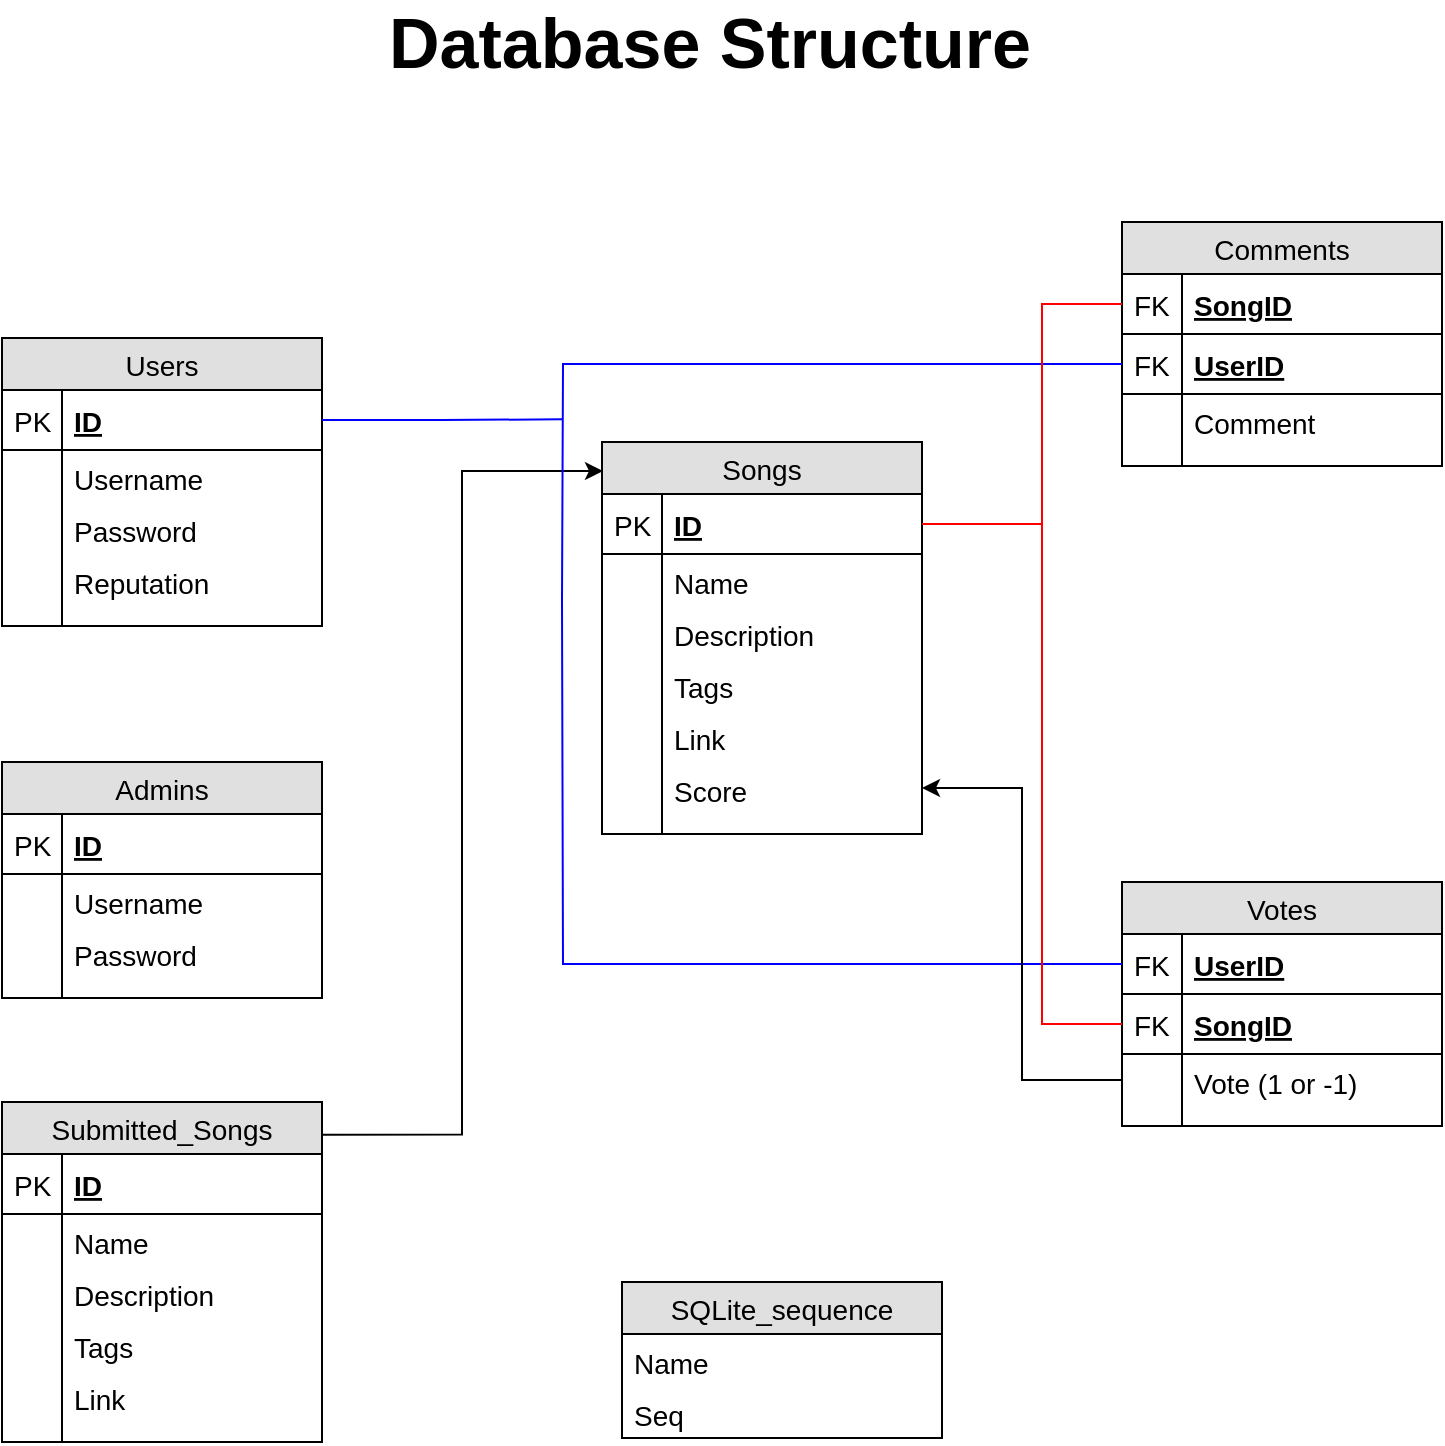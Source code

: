 <mxfile version="12.5.1"><diagram id="4NtAxisOvVSlsgBGPpUa" name="Page-1"><mxGraphModel dx="2506" dy="929" grid="1" gridSize="10" guides="1" tooltips="1" connect="1" arrows="1" fold="1" page="1" pageScale="1" pageWidth="850" pageHeight="1100" math="0" shadow="0"><root><mxCell id="0"/><mxCell id="1" parent="0"/><mxCell id="XDx_0HPzBsMHxuFSKQAO-1" value="&lt;font size=&quot;1&quot;&gt;&lt;b style=&quot;font-size: 35px&quot;&gt;Database Structure&lt;/b&gt;&lt;/font&gt;" style="text;html=1;strokeColor=none;fillColor=none;align=center;verticalAlign=middle;whiteSpace=wrap;rounded=0;" vertex="1" parent="1"><mxGeometry x="59.29" y="370" width="330" height="20" as="geometry"/></mxCell><mxCell id="XDx_0HPzBsMHxuFSKQAO-2" value="Admins" style="swimlane;fontStyle=0;childLayout=stackLayout;horizontal=1;startSize=26;fillColor=#e0e0e0;horizontalStack=0;resizeParent=1;resizeParentMax=0;resizeLast=0;collapsible=1;marginBottom=0;swimlaneFillColor=#ffffff;align=center;fontSize=14;strokeWidth=1;" vertex="1" parent="1"><mxGeometry x="-130" y="740" width="160" height="118" as="geometry"/></mxCell><mxCell id="XDx_0HPzBsMHxuFSKQAO-3" value="ID" style="shape=partialRectangle;top=0;left=0;right=0;bottom=1;align=left;verticalAlign=middle;fillColor=none;spacingLeft=34;spacingRight=4;overflow=hidden;rotatable=0;points=[[0,0.5],[1,0.5]];portConstraint=eastwest;dropTarget=0;fontStyle=5;fontSize=14;strokeWidth=1;" vertex="1" parent="XDx_0HPzBsMHxuFSKQAO-2"><mxGeometry y="26" width="160" height="30" as="geometry"/></mxCell><mxCell id="XDx_0HPzBsMHxuFSKQAO-4" value="PK" style="shape=partialRectangle;top=0;left=0;bottom=0;fillColor=none;align=left;verticalAlign=middle;spacingLeft=4;spacingRight=4;overflow=hidden;rotatable=0;points=[];portConstraint=eastwest;part=1;fontSize=14;strokeWidth=1;" vertex="1" connectable="0" parent="XDx_0HPzBsMHxuFSKQAO-3"><mxGeometry width="30" height="30" as="geometry"/></mxCell><mxCell id="XDx_0HPzBsMHxuFSKQAO-5" value="Username" style="shape=partialRectangle;top=0;left=0;right=0;bottom=0;align=left;verticalAlign=top;fillColor=none;spacingLeft=34;spacingRight=4;overflow=hidden;rotatable=0;points=[[0,0.5],[1,0.5]];portConstraint=eastwest;dropTarget=0;fontSize=14;strokeWidth=1;" vertex="1" parent="XDx_0HPzBsMHxuFSKQAO-2"><mxGeometry y="56" width="160" height="26" as="geometry"/></mxCell><mxCell id="XDx_0HPzBsMHxuFSKQAO-6" value="" style="shape=partialRectangle;top=0;left=0;bottom=0;fillColor=none;align=left;verticalAlign=top;spacingLeft=4;spacingRight=4;overflow=hidden;rotatable=0;points=[];portConstraint=eastwest;part=1;fontSize=14;strokeWidth=1;" vertex="1" connectable="0" parent="XDx_0HPzBsMHxuFSKQAO-5"><mxGeometry width="30" height="26" as="geometry"/></mxCell><mxCell id="XDx_0HPzBsMHxuFSKQAO-7" value="Password" style="shape=partialRectangle;top=0;left=0;right=0;bottom=0;align=left;verticalAlign=top;fillColor=none;spacingLeft=34;spacingRight=4;overflow=hidden;rotatable=0;points=[[0,0.5],[1,0.5]];portConstraint=eastwest;dropTarget=0;fontSize=14;strokeWidth=1;" vertex="1" parent="XDx_0HPzBsMHxuFSKQAO-2"><mxGeometry y="82" width="160" height="26" as="geometry"/></mxCell><mxCell id="XDx_0HPzBsMHxuFSKQAO-8" value="" style="shape=partialRectangle;top=0;left=0;bottom=0;fillColor=none;align=left;verticalAlign=top;spacingLeft=4;spacingRight=4;overflow=hidden;rotatable=0;points=[];portConstraint=eastwest;part=1;fontSize=14;strokeWidth=1;" vertex="1" connectable="0" parent="XDx_0HPzBsMHxuFSKQAO-7"><mxGeometry width="30" height="26" as="geometry"/></mxCell><mxCell id="XDx_0HPzBsMHxuFSKQAO-9" value="" style="shape=partialRectangle;top=0;left=0;right=0;bottom=0;align=left;verticalAlign=top;fillColor=none;spacingLeft=34;spacingRight=4;overflow=hidden;rotatable=0;points=[[0,0.5],[1,0.5]];portConstraint=eastwest;dropTarget=0;fontSize=14;strokeWidth=1;" vertex="1" parent="XDx_0HPzBsMHxuFSKQAO-2"><mxGeometry y="108" width="160" height="10" as="geometry"/></mxCell><mxCell id="XDx_0HPzBsMHxuFSKQAO-10" value="" style="shape=partialRectangle;top=0;left=0;bottom=0;fillColor=none;align=left;verticalAlign=top;spacingLeft=4;spacingRight=4;overflow=hidden;rotatable=0;points=[];portConstraint=eastwest;part=1;fontSize=14;strokeWidth=1;" vertex="1" connectable="0" parent="XDx_0HPzBsMHxuFSKQAO-9"><mxGeometry width="30" height="10" as="geometry"/></mxCell><mxCell id="XDx_0HPzBsMHxuFSKQAO-11" value="Users" style="swimlane;fontStyle=0;childLayout=stackLayout;horizontal=1;startSize=26;fillColor=#e0e0e0;horizontalStack=0;resizeParent=1;resizeParentMax=0;resizeLast=0;collapsible=1;marginBottom=0;swimlaneFillColor=#ffffff;align=center;fontSize=14;strokeWidth=1;" vertex="1" parent="1"><mxGeometry x="-130" y="528" width="160" height="144" as="geometry"/></mxCell><mxCell id="XDx_0HPzBsMHxuFSKQAO-12" value="ID" style="shape=partialRectangle;top=0;left=0;right=0;bottom=1;align=left;verticalAlign=middle;fillColor=none;spacingLeft=34;spacingRight=4;overflow=hidden;rotatable=0;points=[[0,0.5],[1,0.5]];portConstraint=eastwest;dropTarget=0;fontStyle=5;fontSize=14;strokeWidth=1;" vertex="1" parent="XDx_0HPzBsMHxuFSKQAO-11"><mxGeometry y="26" width="160" height="30" as="geometry"/></mxCell><mxCell id="XDx_0HPzBsMHxuFSKQAO-13" value="PK" style="shape=partialRectangle;top=0;left=0;bottom=0;fillColor=none;align=left;verticalAlign=middle;spacingLeft=4;spacingRight=4;overflow=hidden;rotatable=0;points=[];portConstraint=eastwest;part=1;fontSize=14;strokeWidth=1;" vertex="1" connectable="0" parent="XDx_0HPzBsMHxuFSKQAO-12"><mxGeometry width="30" height="30" as="geometry"/></mxCell><mxCell id="XDx_0HPzBsMHxuFSKQAO-14" value="Username" style="shape=partialRectangle;top=0;left=0;right=0;bottom=0;align=left;verticalAlign=top;fillColor=none;spacingLeft=34;spacingRight=4;overflow=hidden;rotatable=0;points=[[0,0.5],[1,0.5]];portConstraint=eastwest;dropTarget=0;fontSize=14;strokeWidth=1;" vertex="1" parent="XDx_0HPzBsMHxuFSKQAO-11"><mxGeometry y="56" width="160" height="26" as="geometry"/></mxCell><mxCell id="XDx_0HPzBsMHxuFSKQAO-15" value="" style="shape=partialRectangle;top=0;left=0;bottom=0;fillColor=none;align=left;verticalAlign=top;spacingLeft=4;spacingRight=4;overflow=hidden;rotatable=0;points=[];portConstraint=eastwest;part=1;fontSize=14;strokeWidth=1;" vertex="1" connectable="0" parent="XDx_0HPzBsMHxuFSKQAO-14"><mxGeometry width="30" height="26" as="geometry"/></mxCell><mxCell id="XDx_0HPzBsMHxuFSKQAO-16" value="Password" style="shape=partialRectangle;top=0;left=0;right=0;bottom=0;align=left;verticalAlign=top;fillColor=none;spacingLeft=34;spacingRight=4;overflow=hidden;rotatable=0;points=[[0,0.5],[1,0.5]];portConstraint=eastwest;dropTarget=0;fontSize=14;strokeWidth=1;" vertex="1" parent="XDx_0HPzBsMHxuFSKQAO-11"><mxGeometry y="82" width="160" height="26" as="geometry"/></mxCell><mxCell id="XDx_0HPzBsMHxuFSKQAO-17" value="" style="shape=partialRectangle;top=0;left=0;bottom=0;fillColor=none;align=left;verticalAlign=top;spacingLeft=4;spacingRight=4;overflow=hidden;rotatable=0;points=[];portConstraint=eastwest;part=1;fontSize=14;strokeWidth=1;" vertex="1" connectable="0" parent="XDx_0HPzBsMHxuFSKQAO-16"><mxGeometry width="30" height="26" as="geometry"/></mxCell><mxCell id="XDx_0HPzBsMHxuFSKQAO-18" value="Reputation" style="shape=partialRectangle;top=0;left=0;right=0;bottom=0;align=left;verticalAlign=top;fillColor=none;spacingLeft=34;spacingRight=4;overflow=hidden;rotatable=0;points=[[0,0.5],[1,0.5]];portConstraint=eastwest;dropTarget=0;fontSize=14;strokeWidth=1;" vertex="1" parent="XDx_0HPzBsMHxuFSKQAO-11"><mxGeometry y="108" width="160" height="26" as="geometry"/></mxCell><mxCell id="XDx_0HPzBsMHxuFSKQAO-19" value="" style="shape=partialRectangle;top=0;left=0;bottom=0;fillColor=none;align=left;verticalAlign=top;spacingLeft=4;spacingRight=4;overflow=hidden;rotatable=0;points=[];portConstraint=eastwest;part=1;fontSize=14;strokeWidth=1;" vertex="1" connectable="0" parent="XDx_0HPzBsMHxuFSKQAO-18"><mxGeometry width="30" height="26" as="geometry"/></mxCell><mxCell id="XDx_0HPzBsMHxuFSKQAO-20" value="" style="shape=partialRectangle;top=0;left=0;right=0;bottom=0;align=left;verticalAlign=top;fillColor=none;spacingLeft=34;spacingRight=4;overflow=hidden;rotatable=0;points=[[0,0.5],[1,0.5]];portConstraint=eastwest;dropTarget=0;fontSize=14;strokeWidth=1;" vertex="1" parent="XDx_0HPzBsMHxuFSKQAO-11"><mxGeometry y="134" width="160" height="10" as="geometry"/></mxCell><mxCell id="XDx_0HPzBsMHxuFSKQAO-21" value="" style="shape=partialRectangle;top=0;left=0;bottom=0;fillColor=none;align=left;verticalAlign=top;spacingLeft=4;spacingRight=4;overflow=hidden;rotatable=0;points=[];portConstraint=eastwest;part=1;fontSize=14;strokeWidth=1;" vertex="1" connectable="0" parent="XDx_0HPzBsMHxuFSKQAO-20"><mxGeometry width="30" height="10" as="geometry"/></mxCell><mxCell id="XDx_0HPzBsMHxuFSKQAO-22" value="Comments" style="swimlane;fontStyle=0;childLayout=stackLayout;horizontal=1;startSize=26;fillColor=#e0e0e0;horizontalStack=0;resizeParent=1;resizeParentMax=0;resizeLast=0;collapsible=1;marginBottom=0;swimlaneFillColor=#ffffff;align=center;fontSize=14;strokeWidth=1;" vertex="1" parent="1"><mxGeometry x="430.0" y="470" width="160" height="122" as="geometry"/></mxCell><mxCell id="XDx_0HPzBsMHxuFSKQAO-25" value="SongID" style="shape=partialRectangle;top=0;left=0;right=0;bottom=1;align=left;verticalAlign=middle;fillColor=none;spacingLeft=34;spacingRight=4;overflow=hidden;rotatable=0;points=[[0,0.5],[1,0.5]];portConstraint=eastwest;dropTarget=0;fontStyle=5;fontSize=14;strokeWidth=1;" vertex="1" parent="XDx_0HPzBsMHxuFSKQAO-22"><mxGeometry y="26" width="160" height="30" as="geometry"/></mxCell><mxCell id="XDx_0HPzBsMHxuFSKQAO-26" value="FK" style="shape=partialRectangle;top=0;left=0;bottom=0;fillColor=none;align=left;verticalAlign=middle;spacingLeft=4;spacingRight=4;overflow=hidden;rotatable=0;points=[];portConstraint=eastwest;part=1;fontSize=14;strokeWidth=1;" vertex="1" connectable="0" parent="XDx_0HPzBsMHxuFSKQAO-25"><mxGeometry width="30" height="30" as="geometry"/></mxCell><mxCell id="XDx_0HPzBsMHxuFSKQAO-23" value="UserID" style="shape=partialRectangle;top=0;left=0;right=0;bottom=1;align=left;verticalAlign=middle;fillColor=none;spacingLeft=34;spacingRight=4;overflow=hidden;rotatable=0;points=[[0,0.5],[1,0.5]];portConstraint=eastwest;dropTarget=0;fontStyle=5;fontSize=14;strokeWidth=1;" vertex="1" parent="XDx_0HPzBsMHxuFSKQAO-22"><mxGeometry y="56" width="160" height="30" as="geometry"/></mxCell><mxCell id="XDx_0HPzBsMHxuFSKQAO-24" value="FK" style="shape=partialRectangle;top=0;left=0;bottom=0;fillColor=none;align=left;verticalAlign=middle;spacingLeft=4;spacingRight=4;overflow=hidden;rotatable=0;points=[];portConstraint=eastwest;part=1;fontSize=14;strokeWidth=1;" vertex="1" connectable="0" parent="XDx_0HPzBsMHxuFSKQAO-23"><mxGeometry width="30" height="30" as="geometry"/></mxCell><mxCell id="XDx_0HPzBsMHxuFSKQAO-27" value="Comment" style="shape=partialRectangle;top=0;left=0;right=0;bottom=0;align=left;verticalAlign=top;fillColor=none;spacingLeft=34;spacingRight=4;overflow=hidden;rotatable=0;points=[[0,0.5],[1,0.5]];portConstraint=eastwest;dropTarget=0;fontSize=14;strokeWidth=1;" vertex="1" parent="XDx_0HPzBsMHxuFSKQAO-22"><mxGeometry y="86" width="160" height="26" as="geometry"/></mxCell><mxCell id="XDx_0HPzBsMHxuFSKQAO-28" value="" style="shape=partialRectangle;top=0;left=0;bottom=0;fillColor=none;align=left;verticalAlign=top;spacingLeft=4;spacingRight=4;overflow=hidden;rotatable=0;points=[];portConstraint=eastwest;part=1;fontSize=14;strokeWidth=1;" vertex="1" connectable="0" parent="XDx_0HPzBsMHxuFSKQAO-27"><mxGeometry width="30" height="26" as="geometry"/></mxCell><mxCell id="XDx_0HPzBsMHxuFSKQAO-29" value="" style="shape=partialRectangle;top=0;left=0;right=0;bottom=0;align=left;verticalAlign=top;fillColor=none;spacingLeft=34;spacingRight=4;overflow=hidden;rotatable=0;points=[[0,0.5],[1,0.5]];portConstraint=eastwest;dropTarget=0;fontSize=14;strokeWidth=1;" vertex="1" parent="XDx_0HPzBsMHxuFSKQAO-22"><mxGeometry y="112" width="160" height="10" as="geometry"/></mxCell><mxCell id="XDx_0HPzBsMHxuFSKQAO-30" value="" style="shape=partialRectangle;top=0;left=0;bottom=0;fillColor=none;align=left;verticalAlign=top;spacingLeft=4;spacingRight=4;overflow=hidden;rotatable=0;points=[];portConstraint=eastwest;part=1;fontSize=14;strokeWidth=1;" vertex="1" connectable="0" parent="XDx_0HPzBsMHxuFSKQAO-29"><mxGeometry width="30" height="10" as="geometry"/></mxCell><mxCell id="XDx_0HPzBsMHxuFSKQAO-31" value="Votes" style="swimlane;fontStyle=0;childLayout=stackLayout;horizontal=1;startSize=26;fillColor=#e0e0e0;horizontalStack=0;resizeParent=1;resizeParentMax=0;resizeLast=0;collapsible=1;marginBottom=0;swimlaneFillColor=#ffffff;align=center;fontSize=14;strokeWidth=1;" vertex="1" parent="1"><mxGeometry x="430" y="800" width="160" height="122" as="geometry"/></mxCell><mxCell id="XDx_0HPzBsMHxuFSKQAO-32" value="UserID" style="shape=partialRectangle;top=0;left=0;right=0;bottom=1;align=left;verticalAlign=middle;fillColor=none;spacingLeft=34;spacingRight=4;overflow=hidden;rotatable=0;points=[[0,0.5],[1,0.5]];portConstraint=eastwest;dropTarget=0;fontStyle=5;fontSize=14;strokeWidth=1;" vertex="1" parent="XDx_0HPzBsMHxuFSKQAO-31"><mxGeometry y="26" width="160" height="30" as="geometry"/></mxCell><mxCell id="XDx_0HPzBsMHxuFSKQAO-33" value="FK" style="shape=partialRectangle;top=0;left=0;bottom=0;fillColor=none;align=left;verticalAlign=middle;spacingLeft=4;spacingRight=4;overflow=hidden;rotatable=0;points=[];portConstraint=eastwest;part=1;fontSize=14;strokeWidth=1;" vertex="1" connectable="0" parent="XDx_0HPzBsMHxuFSKQAO-32"><mxGeometry width="30" height="30" as="geometry"/></mxCell><mxCell id="XDx_0HPzBsMHxuFSKQAO-34" value="SongID" style="shape=partialRectangle;top=0;left=0;right=0;bottom=1;align=left;verticalAlign=middle;fillColor=none;spacingLeft=34;spacingRight=4;overflow=hidden;rotatable=0;points=[[0,0.5],[1,0.5]];portConstraint=eastwest;dropTarget=0;fontStyle=5;fontSize=14;strokeWidth=1;" vertex="1" parent="XDx_0HPzBsMHxuFSKQAO-31"><mxGeometry y="56" width="160" height="30" as="geometry"/></mxCell><mxCell id="XDx_0HPzBsMHxuFSKQAO-35" value="FK" style="shape=partialRectangle;top=0;left=0;bottom=0;fillColor=none;align=left;verticalAlign=middle;spacingLeft=4;spacingRight=4;overflow=hidden;rotatable=0;points=[];portConstraint=eastwest;part=1;fontSize=14;strokeWidth=1;" vertex="1" connectable="0" parent="XDx_0HPzBsMHxuFSKQAO-34"><mxGeometry width="30" height="30" as="geometry"/></mxCell><mxCell id="XDx_0HPzBsMHxuFSKQAO-36" value="Vote (1 or -1)" style="shape=partialRectangle;top=0;left=0;right=0;bottom=0;align=left;verticalAlign=top;fillColor=none;spacingLeft=34;spacingRight=4;overflow=hidden;rotatable=0;points=[[0,0.5],[1,0.5]];portConstraint=eastwest;dropTarget=0;fontSize=14;strokeWidth=1;" vertex="1" parent="XDx_0HPzBsMHxuFSKQAO-31"><mxGeometry y="86" width="160" height="26" as="geometry"/></mxCell><mxCell id="XDx_0HPzBsMHxuFSKQAO-37" value="" style="shape=partialRectangle;top=0;left=0;bottom=0;fillColor=none;align=left;verticalAlign=top;spacingLeft=4;spacingRight=4;overflow=hidden;rotatable=0;points=[];portConstraint=eastwest;part=1;fontSize=14;strokeWidth=1;" vertex="1" connectable="0" parent="XDx_0HPzBsMHxuFSKQAO-36"><mxGeometry width="30" height="26" as="geometry"/></mxCell><mxCell id="XDx_0HPzBsMHxuFSKQAO-38" value="" style="shape=partialRectangle;top=0;left=0;right=0;bottom=0;align=left;verticalAlign=top;fillColor=none;spacingLeft=34;spacingRight=4;overflow=hidden;rotatable=0;points=[[0,0.5],[1,0.5]];portConstraint=eastwest;dropTarget=0;fontSize=14;strokeWidth=1;" vertex="1" parent="XDx_0HPzBsMHxuFSKQAO-31"><mxGeometry y="112" width="160" height="10" as="geometry"/></mxCell><mxCell id="XDx_0HPzBsMHxuFSKQAO-39" value="" style="shape=partialRectangle;top=0;left=0;bottom=0;fillColor=none;align=left;verticalAlign=top;spacingLeft=4;spacingRight=4;overflow=hidden;rotatable=0;points=[];portConstraint=eastwest;part=1;fontSize=14;strokeWidth=1;" vertex="1" connectable="0" parent="XDx_0HPzBsMHxuFSKQAO-38"><mxGeometry width="30" height="10" as="geometry"/></mxCell><mxCell id="XDx_0HPzBsMHxuFSKQAO-40" value="Songs" style="swimlane;fontStyle=0;childLayout=stackLayout;horizontal=1;startSize=26;fillColor=#e0e0e0;horizontalStack=0;resizeParent=1;resizeParentMax=0;resizeLast=0;collapsible=1;marginBottom=0;swimlaneFillColor=#ffffff;align=center;fontSize=14;strokeWidth=1;" vertex="1" parent="1"><mxGeometry x="170" y="580" width="160" height="196" as="geometry"/></mxCell><mxCell id="XDx_0HPzBsMHxuFSKQAO-41" value="ID" style="shape=partialRectangle;top=0;left=0;right=0;bottom=1;align=left;verticalAlign=middle;fillColor=none;spacingLeft=34;spacingRight=4;overflow=hidden;rotatable=0;points=[[0,0.5],[1,0.5]];portConstraint=eastwest;dropTarget=0;fontStyle=5;fontSize=14;strokeWidth=1;" vertex="1" parent="XDx_0HPzBsMHxuFSKQAO-40"><mxGeometry y="26" width="160" height="30" as="geometry"/></mxCell><mxCell id="XDx_0HPzBsMHxuFSKQAO-42" value="PK" style="shape=partialRectangle;top=0;left=0;bottom=0;fillColor=none;align=left;verticalAlign=middle;spacingLeft=4;spacingRight=4;overflow=hidden;rotatable=0;points=[];portConstraint=eastwest;part=1;fontSize=14;strokeWidth=1;" vertex="1" connectable="0" parent="XDx_0HPzBsMHxuFSKQAO-41"><mxGeometry width="30" height="30" as="geometry"/></mxCell><mxCell id="XDx_0HPzBsMHxuFSKQAO-43" value="Name" style="shape=partialRectangle;top=0;left=0;right=0;bottom=0;align=left;verticalAlign=top;fillColor=none;spacingLeft=34;spacingRight=4;overflow=hidden;rotatable=0;points=[[0,0.5],[1,0.5]];portConstraint=eastwest;dropTarget=0;fontSize=14;strokeWidth=1;" vertex="1" parent="XDx_0HPzBsMHxuFSKQAO-40"><mxGeometry y="56" width="160" height="26" as="geometry"/></mxCell><mxCell id="XDx_0HPzBsMHxuFSKQAO-44" value="" style="shape=partialRectangle;top=0;left=0;bottom=0;fillColor=none;align=left;verticalAlign=top;spacingLeft=4;spacingRight=4;overflow=hidden;rotatable=0;points=[];portConstraint=eastwest;part=1;fontSize=14;strokeWidth=1;" vertex="1" connectable="0" parent="XDx_0HPzBsMHxuFSKQAO-43"><mxGeometry width="30" height="26" as="geometry"/></mxCell><mxCell id="XDx_0HPzBsMHxuFSKQAO-45" value="Description" style="shape=partialRectangle;top=0;left=0;right=0;bottom=0;align=left;verticalAlign=top;fillColor=none;spacingLeft=34;spacingRight=4;overflow=hidden;rotatable=0;points=[[0,0.5],[1,0.5]];portConstraint=eastwest;dropTarget=0;fontSize=14;strokeWidth=1;" vertex="1" parent="XDx_0HPzBsMHxuFSKQAO-40"><mxGeometry y="82" width="160" height="26" as="geometry"/></mxCell><mxCell id="XDx_0HPzBsMHxuFSKQAO-46" value="" style="shape=partialRectangle;top=0;left=0;bottom=0;fillColor=none;align=left;verticalAlign=top;spacingLeft=4;spacingRight=4;overflow=hidden;rotatable=0;points=[];portConstraint=eastwest;part=1;fontSize=14;strokeWidth=1;" vertex="1" connectable="0" parent="XDx_0HPzBsMHxuFSKQAO-45"><mxGeometry width="30" height="26" as="geometry"/></mxCell><mxCell id="XDx_0HPzBsMHxuFSKQAO-47" value="Tags" style="shape=partialRectangle;top=0;left=0;right=0;bottom=0;align=left;verticalAlign=top;fillColor=none;spacingLeft=34;spacingRight=4;overflow=hidden;rotatable=0;points=[[0,0.5],[1,0.5]];portConstraint=eastwest;dropTarget=0;fontSize=14;strokeWidth=1;" vertex="1" parent="XDx_0HPzBsMHxuFSKQAO-40"><mxGeometry y="108" width="160" height="26" as="geometry"/></mxCell><mxCell id="XDx_0HPzBsMHxuFSKQAO-48" value="" style="shape=partialRectangle;top=0;left=0;bottom=0;fillColor=none;align=left;verticalAlign=top;spacingLeft=4;spacingRight=4;overflow=hidden;rotatable=0;points=[];portConstraint=eastwest;part=1;fontSize=14;strokeWidth=1;" vertex="1" connectable="0" parent="XDx_0HPzBsMHxuFSKQAO-47"><mxGeometry width="30" height="26" as="geometry"/></mxCell><mxCell id="XDx_0HPzBsMHxuFSKQAO-49" value="Link" style="shape=partialRectangle;top=0;left=0;right=0;bottom=0;align=left;verticalAlign=top;fillColor=none;spacingLeft=34;spacingRight=4;overflow=hidden;rotatable=0;points=[[0,0.5],[1,0.5]];portConstraint=eastwest;dropTarget=0;fontSize=14;strokeWidth=1;" vertex="1" parent="XDx_0HPzBsMHxuFSKQAO-40"><mxGeometry y="134" width="160" height="26" as="geometry"/></mxCell><mxCell id="XDx_0HPzBsMHxuFSKQAO-50" value="" style="shape=partialRectangle;top=0;left=0;bottom=0;fillColor=none;align=left;verticalAlign=top;spacingLeft=4;spacingRight=4;overflow=hidden;rotatable=0;points=[];portConstraint=eastwest;part=1;fontSize=14;strokeWidth=1;" vertex="1" connectable="0" parent="XDx_0HPzBsMHxuFSKQAO-49"><mxGeometry width="30" height="26" as="geometry"/></mxCell><mxCell id="XDx_0HPzBsMHxuFSKQAO-51" value="Score" style="shape=partialRectangle;top=0;left=0;right=0;bottom=0;align=left;verticalAlign=top;fillColor=none;spacingLeft=34;spacingRight=4;overflow=hidden;rotatable=0;points=[[0,0.5],[1,0.5]];portConstraint=eastwest;dropTarget=0;fontSize=14;strokeWidth=1;" vertex="1" parent="XDx_0HPzBsMHxuFSKQAO-40"><mxGeometry y="160" width="160" height="26" as="geometry"/></mxCell><mxCell id="XDx_0HPzBsMHxuFSKQAO-52" value="" style="shape=partialRectangle;top=0;left=0;bottom=0;fillColor=none;align=left;verticalAlign=top;spacingLeft=4;spacingRight=4;overflow=hidden;rotatable=0;points=[];portConstraint=eastwest;part=1;fontSize=14;strokeWidth=1;" vertex="1" connectable="0" parent="XDx_0HPzBsMHxuFSKQAO-51"><mxGeometry width="30" height="26" as="geometry"/></mxCell><mxCell id="XDx_0HPzBsMHxuFSKQAO-53" value="" style="shape=partialRectangle;top=0;left=0;right=0;bottom=0;align=left;verticalAlign=top;fillColor=none;spacingLeft=34;spacingRight=4;overflow=hidden;rotatable=0;points=[[0,0.5],[1,0.5]];portConstraint=eastwest;dropTarget=0;fontSize=14;strokeWidth=1;" vertex="1" parent="XDx_0HPzBsMHxuFSKQAO-40"><mxGeometry y="186" width="160" height="10" as="geometry"/></mxCell><mxCell id="XDx_0HPzBsMHxuFSKQAO-54" value="" style="shape=partialRectangle;top=0;left=0;bottom=0;fillColor=none;align=left;verticalAlign=top;spacingLeft=4;spacingRight=4;overflow=hidden;rotatable=0;points=[];portConstraint=eastwest;part=1;fontSize=14;strokeWidth=1;" vertex="1" connectable="0" parent="XDx_0HPzBsMHxuFSKQAO-53"><mxGeometry width="30" height="10" as="geometry"/></mxCell><mxCell id="XDx_0HPzBsMHxuFSKQAO-87" style="edgeStyle=orthogonalEdgeStyle;rounded=0;orthogonalLoop=1;jettySize=auto;html=1;entryX=0.003;entryY=0.074;entryDx=0;entryDy=0;entryPerimeter=0;endArrow=classic;endFill=1;strokeColor=#000000;exitX=1.003;exitY=0.096;exitDx=0;exitDy=0;exitPerimeter=0;" edge="1" parent="1" source="XDx_0HPzBsMHxuFSKQAO-55" target="XDx_0HPzBsMHxuFSKQAO-40"><mxGeometry relative="1" as="geometry"/></mxCell><mxCell id="XDx_0HPzBsMHxuFSKQAO-55" value="Submitted_Songs" style="swimlane;fontStyle=0;childLayout=stackLayout;horizontal=1;startSize=26;fillColor=#e0e0e0;horizontalStack=0;resizeParent=1;resizeParentMax=0;resizeLast=0;collapsible=1;marginBottom=0;swimlaneFillColor=#ffffff;align=center;fontSize=14;strokeWidth=1;" vertex="1" parent="1"><mxGeometry x="-130" y="910" width="160" height="170" as="geometry"/></mxCell><mxCell id="XDx_0HPzBsMHxuFSKQAO-56" value="ID" style="shape=partialRectangle;top=0;left=0;right=0;bottom=1;align=left;verticalAlign=middle;fillColor=none;spacingLeft=34;spacingRight=4;overflow=hidden;rotatable=0;points=[[0,0.5],[1,0.5]];portConstraint=eastwest;dropTarget=0;fontStyle=5;fontSize=14;strokeWidth=1;" vertex="1" parent="XDx_0HPzBsMHxuFSKQAO-55"><mxGeometry y="26" width="160" height="30" as="geometry"/></mxCell><mxCell id="XDx_0HPzBsMHxuFSKQAO-57" value="PK" style="shape=partialRectangle;top=0;left=0;bottom=0;fillColor=none;align=left;verticalAlign=middle;spacingLeft=4;spacingRight=4;overflow=hidden;rotatable=0;points=[];portConstraint=eastwest;part=1;fontSize=14;strokeWidth=1;" vertex="1" connectable="0" parent="XDx_0HPzBsMHxuFSKQAO-56"><mxGeometry width="30" height="30" as="geometry"/></mxCell><mxCell id="XDx_0HPzBsMHxuFSKQAO-58" value="Name" style="shape=partialRectangle;top=0;left=0;right=0;bottom=0;align=left;verticalAlign=top;fillColor=none;spacingLeft=34;spacingRight=4;overflow=hidden;rotatable=0;points=[[0,0.5],[1,0.5]];portConstraint=eastwest;dropTarget=0;fontSize=14;strokeWidth=1;" vertex="1" parent="XDx_0HPzBsMHxuFSKQAO-55"><mxGeometry y="56" width="160" height="26" as="geometry"/></mxCell><mxCell id="XDx_0HPzBsMHxuFSKQAO-59" value="" style="shape=partialRectangle;top=0;left=0;bottom=0;fillColor=none;align=left;verticalAlign=top;spacingLeft=4;spacingRight=4;overflow=hidden;rotatable=0;points=[];portConstraint=eastwest;part=1;fontSize=14;strokeWidth=1;" vertex="1" connectable="0" parent="XDx_0HPzBsMHxuFSKQAO-58"><mxGeometry width="30" height="26" as="geometry"/></mxCell><mxCell id="XDx_0HPzBsMHxuFSKQAO-60" value="Description" style="shape=partialRectangle;top=0;left=0;right=0;bottom=0;align=left;verticalAlign=top;fillColor=none;spacingLeft=34;spacingRight=4;overflow=hidden;rotatable=0;points=[[0,0.5],[1,0.5]];portConstraint=eastwest;dropTarget=0;fontSize=14;strokeWidth=1;" vertex="1" parent="XDx_0HPzBsMHxuFSKQAO-55"><mxGeometry y="82" width="160" height="26" as="geometry"/></mxCell><mxCell id="XDx_0HPzBsMHxuFSKQAO-61" value="" style="shape=partialRectangle;top=0;left=0;bottom=0;fillColor=none;align=left;verticalAlign=top;spacingLeft=4;spacingRight=4;overflow=hidden;rotatable=0;points=[];portConstraint=eastwest;part=1;fontSize=14;strokeWidth=1;" vertex="1" connectable="0" parent="XDx_0HPzBsMHxuFSKQAO-60"><mxGeometry width="30" height="26" as="geometry"/></mxCell><mxCell id="XDx_0HPzBsMHxuFSKQAO-62" value="Tags" style="shape=partialRectangle;top=0;left=0;right=0;bottom=0;align=left;verticalAlign=top;fillColor=none;spacingLeft=34;spacingRight=4;overflow=hidden;rotatable=0;points=[[0,0.5],[1,0.5]];portConstraint=eastwest;dropTarget=0;fontSize=14;strokeWidth=1;" vertex="1" parent="XDx_0HPzBsMHxuFSKQAO-55"><mxGeometry y="108" width="160" height="26" as="geometry"/></mxCell><mxCell id="XDx_0HPzBsMHxuFSKQAO-63" value="" style="shape=partialRectangle;top=0;left=0;bottom=0;fillColor=none;align=left;verticalAlign=top;spacingLeft=4;spacingRight=4;overflow=hidden;rotatable=0;points=[];portConstraint=eastwest;part=1;fontSize=14;strokeWidth=1;" vertex="1" connectable="0" parent="XDx_0HPzBsMHxuFSKQAO-62"><mxGeometry width="30" height="26" as="geometry"/></mxCell><mxCell id="XDx_0HPzBsMHxuFSKQAO-64" value="Link" style="shape=partialRectangle;top=0;left=0;right=0;bottom=0;align=left;verticalAlign=top;fillColor=none;spacingLeft=34;spacingRight=4;overflow=hidden;rotatable=0;points=[[0,0.5],[1,0.5]];portConstraint=eastwest;dropTarget=0;fontSize=14;strokeWidth=1;" vertex="1" parent="XDx_0HPzBsMHxuFSKQAO-55"><mxGeometry y="134" width="160" height="26" as="geometry"/></mxCell><mxCell id="XDx_0HPzBsMHxuFSKQAO-65" value="" style="shape=partialRectangle;top=0;left=0;bottom=0;fillColor=none;align=left;verticalAlign=top;spacingLeft=4;spacingRight=4;overflow=hidden;rotatable=0;points=[];portConstraint=eastwest;part=1;fontSize=14;strokeWidth=1;" vertex="1" connectable="0" parent="XDx_0HPzBsMHxuFSKQAO-64"><mxGeometry width="30" height="26" as="geometry"/></mxCell><mxCell id="XDx_0HPzBsMHxuFSKQAO-66" value="" style="shape=partialRectangle;top=0;left=0;right=0;bottom=0;align=left;verticalAlign=top;fillColor=none;spacingLeft=34;spacingRight=4;overflow=hidden;rotatable=0;points=[[0,0.5],[1,0.5]];portConstraint=eastwest;dropTarget=0;fontSize=14;strokeWidth=1;" vertex="1" parent="XDx_0HPzBsMHxuFSKQAO-55"><mxGeometry y="160" width="160" height="10" as="geometry"/></mxCell><mxCell id="XDx_0HPzBsMHxuFSKQAO-67" value="" style="shape=partialRectangle;top=0;left=0;bottom=0;fillColor=none;align=left;verticalAlign=top;spacingLeft=4;spacingRight=4;overflow=hidden;rotatable=0;points=[];portConstraint=eastwest;part=1;fontSize=14;strokeWidth=1;" vertex="1" connectable="0" parent="XDx_0HPzBsMHxuFSKQAO-66"><mxGeometry width="30" height="10" as="geometry"/></mxCell><mxCell id="XDx_0HPzBsMHxuFSKQAO-68" style="edgeStyle=orthogonalEdgeStyle;rounded=0;orthogonalLoop=1;jettySize=auto;html=1;endArrow=none;endFill=0;fillColor=#dae8fc;strokeColor=#0000FF;strokeWidth=1;fontSize=14;" edge="1" parent="1" source="XDx_0HPzBsMHxuFSKQAO-32"><mxGeometry relative="1" as="geometry"><mxPoint x="150" y="660" as="targetPoint"/></mxGeometry></mxCell><mxCell id="XDx_0HPzBsMHxuFSKQAO-69" style="edgeStyle=orthogonalEdgeStyle;rounded=0;orthogonalLoop=1;jettySize=auto;html=1;endArrow=none;endFill=0;strokeColor=#0000FF;strokeWidth=1;fontSize=14;" edge="1" parent="1" source="XDx_0HPzBsMHxuFSKQAO-23"><mxGeometry relative="1" as="geometry"><mxPoint x="150" y="660" as="targetPoint"/></mxGeometry></mxCell><mxCell id="XDx_0HPzBsMHxuFSKQAO-72" style="edgeStyle=orthogonalEdgeStyle;rounded=0;orthogonalLoop=1;jettySize=auto;html=1;exitX=1;exitY=0.5;exitDx=0;exitDy=0;endArrow=none;endFill=0;strokeColor=#0000FF;strokeWidth=1;fontSize=14;" edge="1" parent="1" source="XDx_0HPzBsMHxuFSKQAO-12"><mxGeometry relative="1" as="geometry"><mxPoint x="150" y="568.667" as="targetPoint"/></mxGeometry></mxCell><mxCell id="XDx_0HPzBsMHxuFSKQAO-77" value="SQLite_sequence" style="swimlane;fontStyle=0;childLayout=stackLayout;horizontal=1;startSize=26;fillColor=#e0e0e0;horizontalStack=0;resizeParent=1;resizeParentMax=0;resizeLast=0;collapsible=1;marginBottom=0;swimlaneFillColor=#ffffff;align=center;fontSize=14;strokeWidth=1;" vertex="1" parent="1"><mxGeometry x="180" y="1000" width="160" height="78" as="geometry"/></mxCell><mxCell id="XDx_0HPzBsMHxuFSKQAO-78" value="Name" style="text;strokeColor=none;fillColor=none;spacingLeft=4;spacingRight=4;overflow=hidden;rotatable=0;points=[[0,0.5],[1,0.5]];portConstraint=eastwest;fontSize=14;" vertex="1" parent="XDx_0HPzBsMHxuFSKQAO-77"><mxGeometry y="26" width="160" height="26" as="geometry"/></mxCell><mxCell id="XDx_0HPzBsMHxuFSKQAO-79" value="Seq" style="text;strokeColor=none;fillColor=none;spacingLeft=4;spacingRight=4;overflow=hidden;rotatable=0;points=[[0,0.5],[1,0.5]];portConstraint=eastwest;fontSize=14;" vertex="1" parent="XDx_0HPzBsMHxuFSKQAO-77"><mxGeometry y="52" width="160" height="26" as="geometry"/></mxCell><mxCell id="XDx_0HPzBsMHxuFSKQAO-80" style="edgeStyle=orthogonalEdgeStyle;rounded=0;orthogonalLoop=1;jettySize=auto;html=1;exitX=0;exitY=0.5;exitDx=0;exitDy=0;endArrow=none;endFill=0;fillColor=#f8cecc;strokeColor=#FF0000;entryX=1;entryY=0.5;entryDx=0;entryDy=0;" edge="1" parent="1" source="XDx_0HPzBsMHxuFSKQAO-25" target="XDx_0HPzBsMHxuFSKQAO-41"><mxGeometry relative="1" as="geometry"><mxPoint x="340" y="710" as="targetPoint"/><Array as="points"><mxPoint x="390" y="511"/><mxPoint x="390" y="621"/></Array></mxGeometry></mxCell><mxCell id="XDx_0HPzBsMHxuFSKQAO-81" style="edgeStyle=orthogonalEdgeStyle;rounded=0;orthogonalLoop=1;jettySize=auto;html=1;exitX=0;exitY=0.5;exitDx=0;exitDy=0;endArrow=none;endFill=0;strokeColor=#FF0000;entryX=1;entryY=0.5;entryDx=0;entryDy=0;" edge="1" parent="1" source="XDx_0HPzBsMHxuFSKQAO-34" target="XDx_0HPzBsMHxuFSKQAO-41"><mxGeometry relative="1" as="geometry"><mxPoint x="340" y="711" as="targetPoint"/><Array as="points"><mxPoint x="390" y="871"/><mxPoint x="390" y="621"/></Array></mxGeometry></mxCell><mxCell id="XDx_0HPzBsMHxuFSKQAO-86" style="edgeStyle=orthogonalEdgeStyle;rounded=0;orthogonalLoop=1;jettySize=auto;html=1;exitX=0;exitY=0.5;exitDx=0;exitDy=0;endArrow=classic;endFill=1;strokeColor=#000000;" edge="1" parent="1" source="XDx_0HPzBsMHxuFSKQAO-36" target="XDx_0HPzBsMHxuFSKQAO-51"><mxGeometry relative="1" as="geometry"><mxPoint x="250" y="780.0" as="targetPoint"/></mxGeometry></mxCell></root></mxGraphModel></diagram></mxfile>